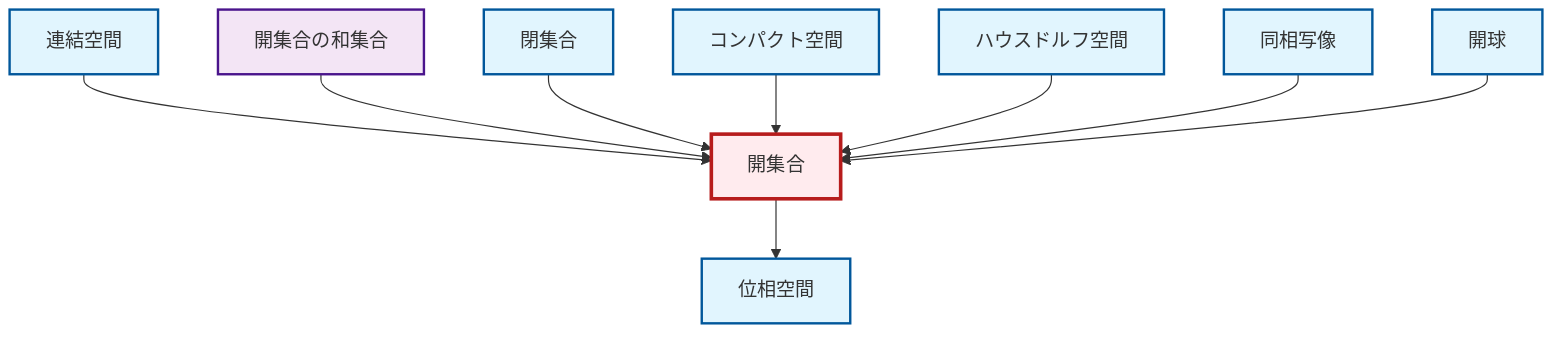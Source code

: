 graph TD
    classDef definition fill:#e1f5fe,stroke:#01579b,stroke-width:2px
    classDef theorem fill:#f3e5f5,stroke:#4a148c,stroke-width:2px
    classDef axiom fill:#fff3e0,stroke:#e65100,stroke-width:2px
    classDef example fill:#e8f5e9,stroke:#1b5e20,stroke-width:2px
    classDef current fill:#ffebee,stroke:#b71c1c,stroke-width:3px
    def-topological-space["位相空間"]:::definition
    def-hausdorff["ハウスドルフ空間"]:::definition
    def-open-set["開集合"]:::definition
    def-closed-set["閉集合"]:::definition
    def-homeomorphism["同相写像"]:::definition
    def-connected["連結空間"]:::definition
    def-open-ball["開球"]:::definition
    def-compact["コンパクト空間"]:::definition
    thm-union-open-sets["開集合の和集合"]:::theorem
    def-connected --> def-open-set
    thm-union-open-sets --> def-open-set
    def-closed-set --> def-open-set
    def-compact --> def-open-set
    def-hausdorff --> def-open-set
    def-open-set --> def-topological-space
    def-homeomorphism --> def-open-set
    def-open-ball --> def-open-set
    class def-open-set current